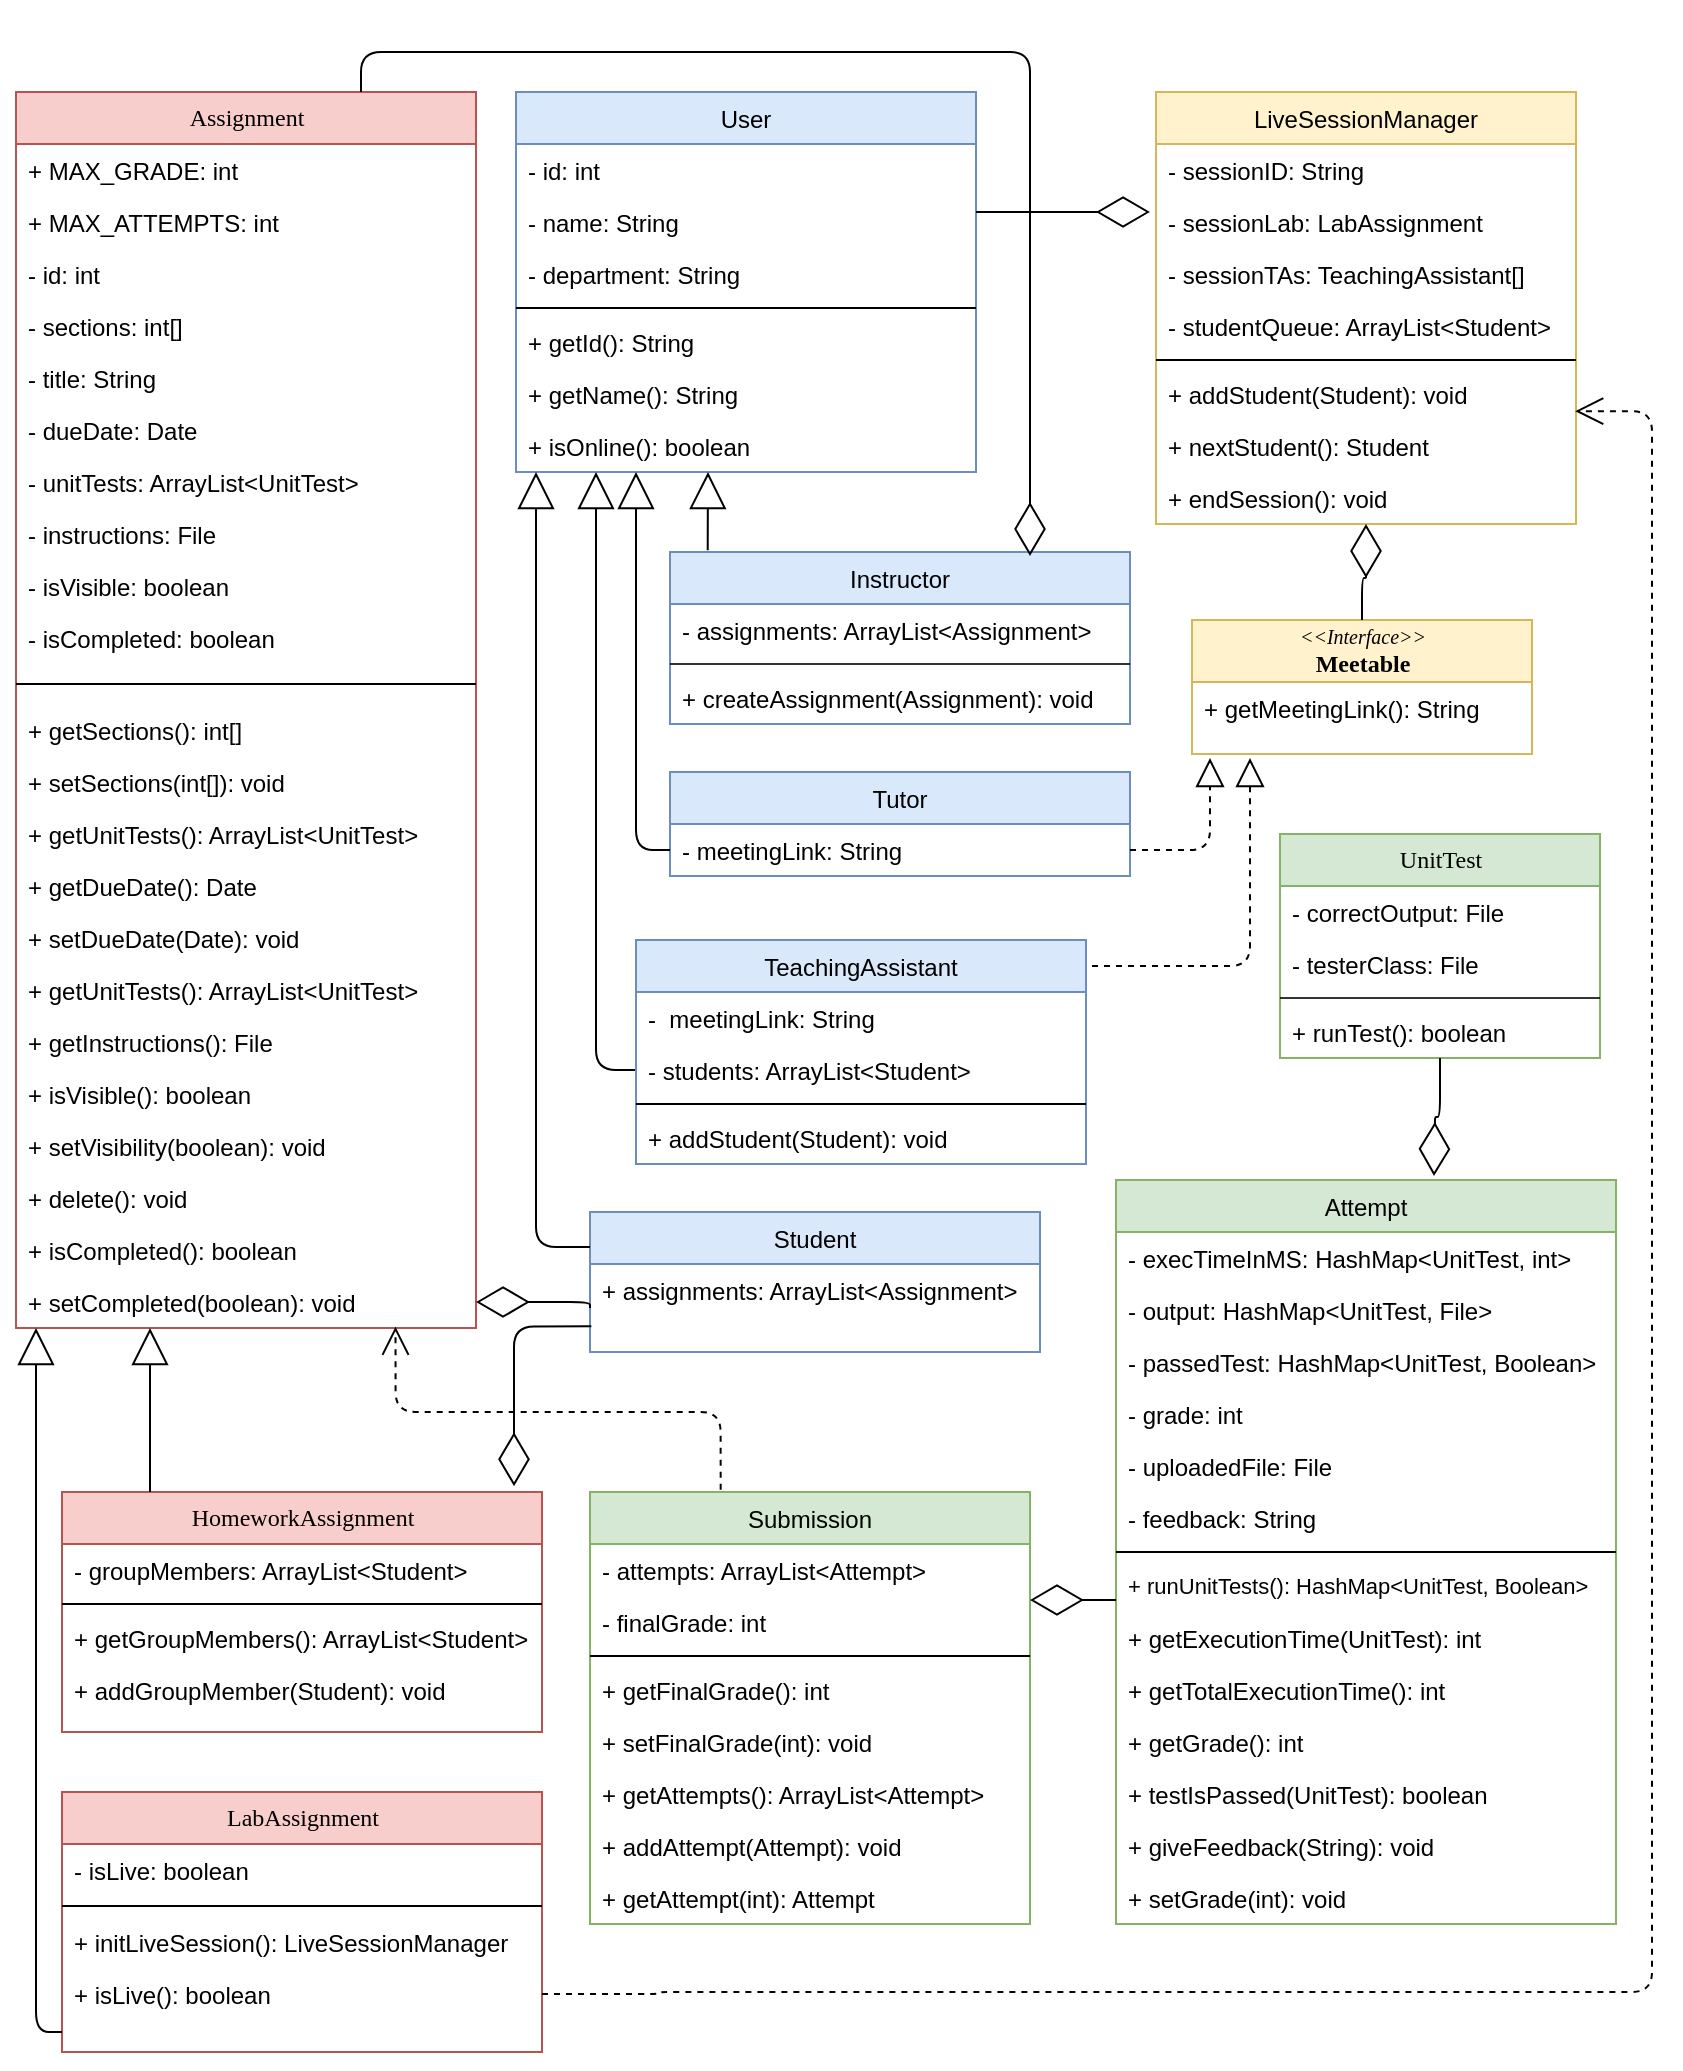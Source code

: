 <mxfile version="14.5.8" type="device" pages="2"><diagram name="Page-1" id="c4acf3e9-155e-7222-9cf6-157b1a14988f"><mxGraphModel dx="2912" dy="3243" grid="1" gridSize="10" guides="1" tooltips="1" connect="1" arrows="1" fold="1" page="1" pageScale="1" pageWidth="850" pageHeight="1060" background="#ffffff" math="0" shadow="0"><root><mxCell id="0"/><mxCell id="1" parent="0"/><mxCell id="17acba5748e5396b-20" value="&lt;font style=&quot;font-size: 12px&quot;&gt;Assignment&lt;/font&gt;" style="swimlane;html=1;fontStyle=0;childLayout=stackLayout;horizontal=1;startSize=26;horizontalStack=0;resizeParent=1;resizeLast=0;collapsible=0;marginBottom=0;swimlaneFillColor=#ffffff;rounded=0;shadow=0;comic=0;labelBackgroundColor=none;strokeWidth=1;fontFamily=Verdana;fontSize=10;align=center;fillColor=#f8cecc;strokeColor=#b85450;" parent="1" vertex="1"><mxGeometry x="-833" y="-2073" width="230" height="618" as="geometry"><mxRectangle x="260" y="20" width="120" height="26" as="alternateBounds"/></mxGeometry></mxCell><mxCell id="17acba5748e5396b-26" value="&lt;div&gt;+ MAX_GRADE: int&lt;/div&gt;" style="text;html=1;strokeColor=none;fillColor=none;align=left;verticalAlign=top;spacingLeft=4;spacingRight=4;whiteSpace=wrap;overflow=hidden;rotatable=0;points=[[0,0.5],[1,0.5]];portConstraint=eastwest;" parent="17acba5748e5396b-20" vertex="1"><mxGeometry y="26" width="230" height="26" as="geometry"/></mxCell><mxCell id="u6ZlK0TpwDlJzsc37eHo-43" value="+ MAX_ATTEMPTS: int" style="text;strokeColor=none;fillColor=none;align=left;verticalAlign=top;spacingLeft=4;spacingRight=4;overflow=hidden;rotatable=0;points=[[0,0.5],[1,0.5]];portConstraint=eastwest;" parent="17acba5748e5396b-20" vertex="1"><mxGeometry y="52" width="230" height="26" as="geometry"/></mxCell><mxCell id="Pp4zFnZbCaaNQrs0DXpG-2" value="- id: int" style="text;strokeColor=none;fillColor=none;align=left;verticalAlign=top;spacingLeft=4;spacingRight=4;overflow=hidden;rotatable=0;points=[[0,0.5],[1,0.5]];portConstraint=eastwest;fontSize=12;opacity=80;" parent="17acba5748e5396b-20" vertex="1"><mxGeometry y="78" width="230" height="26" as="geometry"/></mxCell><mxCell id="u6ZlK0TpwDlJzsc37eHo-65" value="- sections: int[]" style="text;strokeColor=none;fillColor=none;align=left;verticalAlign=top;spacingLeft=4;spacingRight=4;overflow=hidden;rotatable=0;points=[[0,0.5],[1,0.5]];portConstraint=eastwest;" parent="17acba5748e5396b-20" vertex="1"><mxGeometry y="104" width="230" height="26" as="geometry"/></mxCell><mxCell id="u6ZlK0TpwDlJzsc37eHo-42" value="- title: String" style="text;strokeColor=none;fillColor=none;align=left;verticalAlign=top;spacingLeft=4;spacingRight=4;overflow=hidden;rotatable=0;points=[[0,0.5],[1,0.5]];portConstraint=eastwest;" parent="17acba5748e5396b-20" vertex="1"><mxGeometry y="130" width="230" height="26" as="geometry"/></mxCell><mxCell id="17acba5748e5396b-21" value="- dueDate: Date" style="text;html=1;strokeColor=none;fillColor=none;align=left;verticalAlign=top;spacingLeft=4;spacingRight=4;whiteSpace=wrap;overflow=hidden;rotatable=0;points=[[0,0.5],[1,0.5]];portConstraint=eastwest;" parent="17acba5748e5396b-20" vertex="1"><mxGeometry y="156" width="230" height="26" as="geometry"/></mxCell><mxCell id="Vkab22jiltbAdKhwwtoA-3" value="- unitTests: ArrayList&lt;UnitTest&gt;" style="text;strokeColor=none;fillColor=none;align=left;verticalAlign=top;spacingLeft=4;spacingRight=4;overflow=hidden;rotatable=0;points=[[0,0.5],[1,0.5]];portConstraint=eastwest;" parent="17acba5748e5396b-20" vertex="1"><mxGeometry y="182" width="230" height="26" as="geometry"/></mxCell><mxCell id="u6ZlK0TpwDlJzsc37eHo-34" value="- instructions: File" style="text;strokeColor=none;fillColor=none;align=left;verticalAlign=top;spacingLeft=4;spacingRight=4;overflow=hidden;rotatable=0;points=[[0,0.5],[1,0.5]];portConstraint=eastwest;" parent="17acba5748e5396b-20" vertex="1"><mxGeometry y="208" width="230" height="26" as="geometry"/></mxCell><mxCell id="Vkab22jiltbAdKhwwtoA-38" value="- isVisible: boolean" style="text;strokeColor=none;fillColor=none;align=left;verticalAlign=top;spacingLeft=4;spacingRight=4;overflow=hidden;rotatable=0;points=[[0,0.5],[1,0.5]];portConstraint=eastwest;" parent="17acba5748e5396b-20" vertex="1"><mxGeometry y="234" width="230" height="26" as="geometry"/></mxCell><mxCell id="URSvxzVumPhaQvuhYRET-5" value="- isCompleted: boolean" style="text;strokeColor=none;fillColor=none;align=left;verticalAlign=top;spacingLeft=4;spacingRight=4;overflow=hidden;rotatable=0;points=[[0,0.5],[1,0.5]];portConstraint=eastwest;" parent="17acba5748e5396b-20" vertex="1"><mxGeometry y="260" width="230" height="26" as="geometry"/></mxCell><mxCell id="Vkab22jiltbAdKhwwtoA-9" value="" style="line;strokeWidth=1;fillColor=none;align=left;verticalAlign=middle;spacingTop=-1;spacingLeft=3;spacingRight=3;rotatable=0;labelPosition=right;points=[];portConstraint=eastwest;" parent="17acba5748e5396b-20" vertex="1"><mxGeometry y="286" width="230" height="20" as="geometry"/></mxCell><mxCell id="u6ZlK0TpwDlJzsc37eHo-69" value="+ getSections(): int[]" style="text;strokeColor=none;fillColor=none;align=left;verticalAlign=top;spacingLeft=4;spacingRight=4;overflow=hidden;rotatable=0;points=[[0,0.5],[1,0.5]];portConstraint=eastwest;" parent="17acba5748e5396b-20" vertex="1"><mxGeometry y="306" width="230" height="26" as="geometry"/></mxCell><mxCell id="u6ZlK0TpwDlJzsc37eHo-68" value="+ setSections(int[]): void" style="text;strokeColor=none;fillColor=none;align=left;verticalAlign=top;spacingLeft=4;spacingRight=4;overflow=hidden;rotatable=0;points=[[0,0.5],[1,0.5]];portConstraint=eastwest;" parent="17acba5748e5396b-20" vertex="1"><mxGeometry y="332" width="230" height="26" as="geometry"/></mxCell><mxCell id="u6ZlK0TpwDlJzsc37eHo-66" value="+ getUnitTests(): ArrayList&lt;UnitTest&gt;" style="text;strokeColor=none;fillColor=none;align=left;verticalAlign=top;spacingLeft=4;spacingRight=4;overflow=hidden;rotatable=0;points=[[0,0.5],[1,0.5]];portConstraint=eastwest;" parent="17acba5748e5396b-20" vertex="1"><mxGeometry y="358" width="230" height="26" as="geometry"/></mxCell><mxCell id="u6ZlK0TpwDlJzsc37eHo-36" value="+ getDueDate(): Date" style="text;strokeColor=none;fillColor=none;align=left;verticalAlign=top;spacingLeft=4;spacingRight=4;overflow=hidden;rotatable=0;points=[[0,0.5],[1,0.5]];portConstraint=eastwest;" parent="17acba5748e5396b-20" vertex="1"><mxGeometry y="384" width="230" height="26" as="geometry"/></mxCell><mxCell id="u6ZlK0TpwDlJzsc37eHo-37" value="+ setDueDate(Date): void" style="text;strokeColor=none;fillColor=none;align=left;verticalAlign=top;spacingLeft=4;spacingRight=4;overflow=hidden;rotatable=0;points=[[0,0.5],[1,0.5]];portConstraint=eastwest;" parent="17acba5748e5396b-20" vertex="1"><mxGeometry y="410" width="230" height="26" as="geometry"/></mxCell><mxCell id="u6ZlK0TpwDlJzsc37eHo-35" value="+ getUnitTests(): ArrayList&lt;UnitTest&gt;" style="text;strokeColor=none;fillColor=none;align=left;verticalAlign=top;spacingLeft=4;spacingRight=4;overflow=hidden;rotatable=0;points=[[0,0.5],[1,0.5]];portConstraint=eastwest;" parent="17acba5748e5396b-20" vertex="1"><mxGeometry y="436" width="230" height="26" as="geometry"/></mxCell><mxCell id="i_PfmevBuMerQ55NJy9S-6" value="+ getInstructions(): File" style="text;strokeColor=none;fillColor=none;align=left;verticalAlign=top;spacingLeft=4;spacingRight=4;overflow=hidden;rotatable=0;points=[[0,0.5],[1,0.5]];portConstraint=eastwest;" parent="17acba5748e5396b-20" vertex="1"><mxGeometry y="462" width="230" height="26" as="geometry"/></mxCell><mxCell id="u6ZlK0TpwDlJzsc37eHo-41" value="+ isVisible(): boolean" style="text;strokeColor=none;fillColor=none;align=left;verticalAlign=top;spacingLeft=4;spacingRight=4;overflow=hidden;rotatable=0;points=[[0,0.5],[1,0.5]];portConstraint=eastwest;" parent="17acba5748e5396b-20" vertex="1"><mxGeometry y="488" width="230" height="26" as="geometry"/></mxCell><mxCell id="i_PfmevBuMerQ55NJy9S-8" value="+ setVisibility(boolean): void" style="text;strokeColor=none;fillColor=none;align=left;verticalAlign=top;spacingLeft=4;spacingRight=4;overflow=hidden;rotatable=0;points=[[0,0.5],[1,0.5]];portConstraint=eastwest;" parent="17acba5748e5396b-20" vertex="1"><mxGeometry y="514" width="230" height="26" as="geometry"/></mxCell><mxCell id="i_PfmevBuMerQ55NJy9S-10" value="+ delete(): void" style="text;strokeColor=none;fillColor=none;align=left;verticalAlign=top;spacingLeft=4;spacingRight=4;overflow=hidden;rotatable=0;points=[[0,0.5],[1,0.5]];portConstraint=eastwest;" parent="17acba5748e5396b-20" vertex="1"><mxGeometry y="540" width="230" height="26" as="geometry"/></mxCell><mxCell id="i_PfmevBuMerQ55NJy9S-13" value="+ isCompleted(): boolean" style="text;strokeColor=none;fillColor=none;align=left;verticalAlign=top;spacingLeft=4;spacingRight=4;overflow=hidden;rotatable=0;points=[[0,0.5],[1,0.5]];portConstraint=eastwest;" parent="17acba5748e5396b-20" vertex="1"><mxGeometry y="566" width="230" height="26" as="geometry"/></mxCell><mxCell id="Pp4zFnZbCaaNQrs0DXpG-1" value="+ setCompleted(boolean): void" style="text;strokeColor=none;fillColor=none;align=left;verticalAlign=top;spacingLeft=4;spacingRight=4;overflow=hidden;rotatable=0;points=[[0,0.5],[1,0.5]];portConstraint=eastwest;fontSize=12;opacity=80;" parent="17acba5748e5396b-20" vertex="1"><mxGeometry y="592" width="230" height="26" as="geometry"/></mxCell><mxCell id="17acba5748e5396b-44" value="&lt;font style=&quot;font-size: 12px&quot;&gt;UnitTest&lt;/font&gt;" style="swimlane;html=1;fontStyle=0;childLayout=stackLayout;horizontal=1;startSize=26;fillColor=#d5e8d4;horizontalStack=0;resizeParent=1;resizeLast=0;collapsible=0;marginBottom=0;swimlaneFillColor=#ffffff;rounded=0;shadow=0;comic=0;labelBackgroundColor=none;strokeWidth=1;fontFamily=Verdana;fontSize=10;align=center;strokeColor=#82b366;" parent="1" vertex="1"><mxGeometry x="-201" y="-1702" width="160" height="112" as="geometry"/></mxCell><mxCell id="17acba5748e5396b-45" value="- correctOutput: File" style="text;html=1;strokeColor=none;fillColor=none;align=left;verticalAlign=top;spacingLeft=4;spacingRight=4;whiteSpace=wrap;overflow=hidden;rotatable=0;points=[[0,0.5],[1,0.5]];portConstraint=eastwest;" parent="17acba5748e5396b-44" vertex="1"><mxGeometry y="26" width="160" height="26" as="geometry"/></mxCell><mxCell id="i_PfmevBuMerQ55NJy9S-1" value="- testerClass: File" style="text;html=1;strokeColor=none;fillColor=none;align=left;verticalAlign=top;spacingLeft=4;spacingRight=4;whiteSpace=wrap;overflow=hidden;rotatable=0;points=[[0,0.5],[1,0.5]];portConstraint=eastwest;" parent="17acba5748e5396b-44" vertex="1"><mxGeometry y="52" width="160" height="26" as="geometry"/></mxCell><mxCell id="Pp4zFnZbCaaNQrs0DXpG-10" value="" style="line;strokeWidth=1;fillColor=none;align=left;verticalAlign=middle;spacingTop=-1;spacingLeft=3;spacingRight=3;rotatable=0;labelPosition=right;points=[];portConstraint=eastwest;fontSize=12;opacity=80;" parent="17acba5748e5396b-44" vertex="1"><mxGeometry y="78" width="160" height="8" as="geometry"/></mxCell><mxCell id="Pp4zFnZbCaaNQrs0DXpG-11" value="+ runTest(): boolean" style="text;strokeColor=none;fillColor=none;align=left;verticalAlign=top;spacingLeft=4;spacingRight=4;overflow=hidden;rotatable=0;points=[[0,0.5],[1,0.5]];portConstraint=eastwest;fontSize=12;opacity=80;" parent="17acba5748e5396b-44" vertex="1"><mxGeometry y="86" width="160" height="26" as="geometry"/></mxCell><mxCell id="5dKKfzundcH5sFMiQAA8-29" value="&lt;font style=&quot;font-size: 12px&quot;&gt;LabAssignment&lt;/font&gt;" style="swimlane;html=1;fontStyle=0;childLayout=stackLayout;horizontal=1;startSize=26;fillColor=#f8cecc;horizontalStack=0;resizeParent=1;resizeLast=0;collapsible=0;marginBottom=0;swimlaneFillColor=#ffffff;rounded=0;shadow=0;comic=0;labelBackgroundColor=none;strokeWidth=1;fontFamily=Verdana;fontSize=10;align=center;strokeColor=#b85450;" parent="1" vertex="1"><mxGeometry x="-810" y="-1223" width="240" height="130" as="geometry"><mxRectangle x="220" y="270" width="50" height="26" as="alternateBounds"/></mxGeometry></mxCell><mxCell id="u6ZlK0TpwDlJzsc37eHo-39" value="- isLive: boolean" style="text;html=1;strokeColor=none;fillColor=none;align=left;verticalAlign=top;spacingLeft=4;spacingRight=4;whiteSpace=wrap;overflow=hidden;rotatable=0;points=[[0,0.5],[1,0.5]];portConstraint=eastwest;" parent="5dKKfzundcH5sFMiQAA8-29" vertex="1"><mxGeometry y="26" width="240" height="26" as="geometry"/></mxCell><mxCell id="Vkab22jiltbAdKhwwtoA-10" value="" style="line;strokeWidth=1;fillColor=none;align=left;verticalAlign=middle;spacingTop=-1;spacingLeft=3;spacingRight=3;rotatable=0;labelPosition=right;points=[];portConstraint=eastwest;" parent="5dKKfzundcH5sFMiQAA8-29" vertex="1"><mxGeometry y="52" width="240" height="10" as="geometry"/></mxCell><mxCell id="u6ZlK0TpwDlJzsc37eHo-87" value="&lt;div&gt;+ initLiveSession(): LiveSessionManager&lt;br&gt;&lt;/div&gt;" style="text;html=1;strokeColor=none;fillColor=none;align=left;verticalAlign=top;spacingLeft=4;spacingRight=4;whiteSpace=wrap;overflow=hidden;rotatable=0;points=[[0,0.5],[1,0.5]];portConstraint=eastwest;" parent="5dKKfzundcH5sFMiQAA8-29" vertex="1"><mxGeometry y="62" width="240" height="26" as="geometry"/></mxCell><mxCell id="Pp4zFnZbCaaNQrs0DXpG-3" value="+ isLive(): boolean" style="text;strokeColor=none;fillColor=none;align=left;verticalAlign=top;spacingLeft=4;spacingRight=4;overflow=hidden;rotatable=0;points=[[0,0.5],[1,0.5]];portConstraint=eastwest;fontSize=12;opacity=80;" parent="5dKKfzundcH5sFMiQAA8-29" vertex="1"><mxGeometry y="88" width="240" height="26" as="geometry"/></mxCell><mxCell id="u6ZlK0TpwDlJzsc37eHo-7" value="User" style="swimlane;fontStyle=0;align=center;verticalAlign=top;childLayout=stackLayout;horizontal=1;startSize=26;horizontalStack=0;resizeParent=1;resizeParentMax=0;resizeLast=0;collapsible=0;marginBottom=0;fillColor=#dae8fc;strokeColor=#6c8ebf;" parent="1" vertex="1"><mxGeometry x="-583" y="-2073" width="230" height="190" as="geometry"/></mxCell><mxCell id="u6ZlK0TpwDlJzsc37eHo-8" value="- id: int" style="text;strokeColor=none;fillColor=none;align=left;verticalAlign=top;spacingLeft=4;spacingRight=4;overflow=hidden;rotatable=0;points=[[0,0.5],[1,0.5]];portConstraint=eastwest;" parent="u6ZlK0TpwDlJzsc37eHo-7" vertex="1"><mxGeometry y="26" width="230" height="26" as="geometry"/></mxCell><mxCell id="i_PfmevBuMerQ55NJy9S-11" value="- name: String" style="text;strokeColor=none;fillColor=none;align=left;verticalAlign=top;spacingLeft=4;spacingRight=4;overflow=hidden;rotatable=0;points=[[0,0.5],[1,0.5]];portConstraint=eastwest;" parent="u6ZlK0TpwDlJzsc37eHo-7" vertex="1"><mxGeometry y="52" width="230" height="26" as="geometry"/></mxCell><mxCell id="i_PfmevBuMerQ55NJy9S-14" value="- department: String" style="text;strokeColor=none;fillColor=none;align=left;verticalAlign=top;spacingLeft=4;spacingRight=4;overflow=hidden;rotatable=0;points=[[0,0.5],[1,0.5]];portConstraint=eastwest;" parent="u6ZlK0TpwDlJzsc37eHo-7" vertex="1"><mxGeometry y="78" width="230" height="26" as="geometry"/></mxCell><mxCell id="u6ZlK0TpwDlJzsc37eHo-9" value="" style="line;strokeWidth=1;fillColor=none;align=left;verticalAlign=middle;spacingTop=-1;spacingLeft=3;spacingRight=3;rotatable=0;labelPosition=right;points=[];portConstraint=eastwest;" parent="u6ZlK0TpwDlJzsc37eHo-7" vertex="1"><mxGeometry y="104" width="230" height="8" as="geometry"/></mxCell><mxCell id="u6ZlK0TpwDlJzsc37eHo-53" value="+ getId(): String" style="text;strokeColor=none;fillColor=none;align=left;verticalAlign=top;spacingLeft=4;spacingRight=4;overflow=hidden;rotatable=0;points=[[0,0.5],[1,0.5]];portConstraint=eastwest;" parent="u6ZlK0TpwDlJzsc37eHo-7" vertex="1"><mxGeometry y="112" width="230" height="26" as="geometry"/></mxCell><mxCell id="u6ZlK0TpwDlJzsc37eHo-49" value="+ getName(): String" style="text;strokeColor=none;fillColor=none;align=left;verticalAlign=top;spacingLeft=4;spacingRight=4;overflow=hidden;rotatable=0;points=[[0,0.5],[1,0.5]];portConstraint=eastwest;" parent="u6ZlK0TpwDlJzsc37eHo-7" vertex="1"><mxGeometry y="138" width="230" height="26" as="geometry"/></mxCell><mxCell id="Pp4zFnZbCaaNQrs0DXpG-5" value="+ isOnline(): boolean" style="text;strokeColor=none;fillColor=none;align=left;verticalAlign=top;spacingLeft=4;spacingRight=4;overflow=hidden;rotatable=0;points=[[0,0.5],[1,0.5]];portConstraint=eastwest;fontSize=12;opacity=80;" parent="u6ZlK0TpwDlJzsc37eHo-7" vertex="1"><mxGeometry y="164" width="230" height="26" as="geometry"/></mxCell><mxCell id="u6ZlK0TpwDlJzsc37eHo-11" value="Student" style="swimlane;fontStyle=0;align=center;verticalAlign=top;childLayout=stackLayout;horizontal=1;startSize=26;horizontalStack=0;resizeParent=1;resizeParentMax=0;resizeLast=0;collapsible=0;marginBottom=0;fillColor=#dae8fc;strokeColor=#6c8ebf;" parent="1" vertex="1"><mxGeometry x="-546" y="-1513" width="225" height="70" as="geometry"/></mxCell><mxCell id="u6ZlK0TpwDlJzsc37eHo-14" value="+ assignments: ArrayList&lt;Assignment&gt;" style="text;strokeColor=none;fillColor=none;align=left;verticalAlign=top;spacingLeft=4;spacingRight=4;overflow=hidden;rotatable=0;points=[[0,0.5],[1,0.5]];portConstraint=eastwest;" parent="u6ZlK0TpwDlJzsc37eHo-11" vertex="1"><mxGeometry y="26" width="225" height="44" as="geometry"/></mxCell><mxCell id="u6ZlK0TpwDlJzsc37eHo-13" value="" style="line;strokeWidth=1;fillColor=none;align=left;verticalAlign=middle;spacingTop=-1;spacingLeft=3;spacingRight=3;rotatable=0;labelPosition=right;points=[];portConstraint=eastwest;" parent="u6ZlK0TpwDlJzsc37eHo-11" vertex="1"><mxGeometry y="70" width="225" as="geometry"/></mxCell><mxCell id="u6ZlK0TpwDlJzsc37eHo-19" value="Instructor" style="swimlane;fontStyle=0;align=center;verticalAlign=top;childLayout=stackLayout;horizontal=1;startSize=26;horizontalStack=0;resizeParent=1;resizeParentMax=0;resizeLast=0;collapsible=0;marginBottom=0;rotation=0;fillColor=#dae8fc;strokeColor=#6c8ebf;" parent="1" vertex="1"><mxGeometry x="-506" y="-1843" width="230" height="86" as="geometry"><mxRectangle x="-360" y="350" width="80" height="26" as="alternateBounds"/></mxGeometry></mxCell><mxCell id="u6ZlK0TpwDlJzsc37eHo-76" value="" style="endArrow=block;endSize=16;endFill=0;html=1;exitX=0.082;exitY=-0.01;exitDx=0;exitDy=0;exitPerimeter=0;edgeStyle=orthogonalEdgeStyle;" parent="u6ZlK0TpwDlJzsc37eHo-19" source="u6ZlK0TpwDlJzsc37eHo-19" edge="1"><mxGeometry x="-1" y="-465" width="160" relative="1" as="geometry"><mxPoint y="68" as="sourcePoint"/><mxPoint x="19" y="-40" as="targetPoint"/><mxPoint x="14" y="200" as="offset"/></mxGeometry></mxCell><mxCell id="Pp4zFnZbCaaNQrs0DXpG-8" value="- assignments: ArrayList&lt;Assignment&gt;" style="text;strokeColor=none;fillColor=none;align=left;verticalAlign=top;spacingLeft=4;spacingRight=4;overflow=hidden;rotatable=0;points=[[0,0.5],[1,0.5]];portConstraint=eastwest;fontSize=12;opacity=80;" parent="u6ZlK0TpwDlJzsc37eHo-19" vertex="1"><mxGeometry y="26" width="230" height="26" as="geometry"/></mxCell><mxCell id="Pp4zFnZbCaaNQrs0DXpG-9" value="" style="line;strokeWidth=1;fillColor=none;align=left;verticalAlign=middle;spacingTop=-1;spacingLeft=3;spacingRight=3;rotatable=0;labelPosition=right;points=[];portConstraint=eastwest;fontSize=12;opacity=80;" parent="u6ZlK0TpwDlJzsc37eHo-19" vertex="1"><mxGeometry y="52" width="230" height="8" as="geometry"/></mxCell><mxCell id="u6ZlK0TpwDlJzsc37eHo-22" value="+ createAssignment(Assignment): void" style="text;strokeColor=none;fillColor=none;align=left;verticalAlign=top;spacingLeft=4;spacingRight=4;overflow=hidden;rotatable=0;points=[[0,0.5],[1,0.5]];portConstraint=eastwest;rotation=0;" parent="u6ZlK0TpwDlJzsc37eHo-19" vertex="1"><mxGeometry y="60" width="230" height="26" as="geometry"/></mxCell><mxCell id="5dKKfzundcH5sFMiQAA8-39" value="&lt;font style=&quot;font-size: 12px&quot;&gt;HomeworkAssignment&lt;/font&gt;" style="swimlane;html=1;fontStyle=0;childLayout=stackLayout;horizontal=1;startSize=26;horizontalStack=0;resizeParent=1;resizeLast=0;collapsible=0;marginBottom=0;swimlaneFillColor=#ffffff;rounded=0;shadow=0;comic=0;labelBackgroundColor=none;strokeWidth=1;fontFamily=Verdana;fontSize=10;align=center;fillColor=#f8cecc;strokeColor=#b85450;" parent="1" vertex="1"><mxGeometry x="-810" y="-1373" width="240" height="120" as="geometry"><mxRectangle x="460" y="270" width="90" height="26" as="alternateBounds"/></mxGeometry></mxCell><mxCell id="5dKKfzundcH5sFMiQAA8-41" value="- groupMembers: ArrayList&amp;lt;Student&amp;gt;" style="text;html=1;strokeColor=none;fillColor=none;align=left;verticalAlign=top;spacingLeft=4;spacingRight=4;whiteSpace=wrap;overflow=hidden;rotatable=0;points=[[0,0.5],[1,0.5]];portConstraint=eastwest;" parent="5dKKfzundcH5sFMiQAA8-39" vertex="1"><mxGeometry y="26" width="240" height="26" as="geometry"/></mxCell><mxCell id="5dKKfzundcH5sFMiQAA8-42" value="" style="line;strokeWidth=1;fillColor=none;align=left;verticalAlign=middle;spacingTop=-1;spacingLeft=3;spacingRight=3;rotatable=0;labelPosition=right;points=[];portConstraint=eastwest;" parent="5dKKfzundcH5sFMiQAA8-39" vertex="1"><mxGeometry y="52" width="240" height="8" as="geometry"/></mxCell><mxCell id="URSvxzVumPhaQvuhYRET-3" value="+ getGroupMembers(): ArrayList&amp;lt;Student&amp;gt; " style="text;html=1;strokeColor=none;fillColor=none;align=left;verticalAlign=top;spacingLeft=4;spacingRight=4;whiteSpace=wrap;overflow=hidden;rotatable=0;points=[[0,0.5],[1,0.5]];portConstraint=eastwest;" parent="5dKKfzundcH5sFMiQAA8-39" vertex="1"><mxGeometry y="60" width="240" height="26" as="geometry"/></mxCell><mxCell id="URSvxzVumPhaQvuhYRET-4" value="+ addGroupMember(Student): void " style="text;html=1;strokeColor=none;fillColor=none;align=left;verticalAlign=top;spacingLeft=4;spacingRight=4;whiteSpace=wrap;overflow=hidden;rotatable=0;points=[[0,0.5],[1,0.5]];portConstraint=eastwest;" parent="5dKKfzundcH5sFMiQAA8-39" vertex="1"><mxGeometry y="86" width="240" height="26" as="geometry"/></mxCell><mxCell id="u6ZlK0TpwDlJzsc37eHo-23" value="Tutor" style="swimlane;fontStyle=0;align=center;verticalAlign=top;childLayout=stackLayout;horizontal=1;startSize=26;horizontalStack=0;resizeParent=1;resizeParentMax=0;resizeLast=0;collapsible=0;marginBottom=0;fillColor=#dae8fc;strokeColor=#6c8ebf;" parent="1" vertex="1"><mxGeometry x="-506" y="-1733" width="230" height="52" as="geometry"/></mxCell><mxCell id="u6ZlK0TpwDlJzsc37eHo-101" value="- meetingLink: String" style="text;strokeColor=none;fillColor=none;align=left;verticalAlign=top;spacingLeft=4;spacingRight=4;overflow=hidden;rotatable=0;points=[[0,0.5],[1,0.5]];portConstraint=eastwest;" parent="u6ZlK0TpwDlJzsc37eHo-23" vertex="1"><mxGeometry y="26" width="230" height="26" as="geometry"/></mxCell><mxCell id="Vkab22jiltbAdKhwwtoA-25" value="Submission" style="swimlane;fontStyle=0;align=center;verticalAlign=top;childLayout=stackLayout;horizontal=1;startSize=26;horizontalStack=0;resizeParent=1;resizeParentMax=0;resizeLast=0;collapsible=0;marginBottom=0;fillColor=#d5e8d4;strokeColor=#82b366;" parent="1" vertex="1"><mxGeometry x="-546" y="-1373" width="220" height="216" as="geometry"/></mxCell><mxCell id="Vkab22jiltbAdKhwwtoA-26" value="- attempts: ArrayList&lt;Attempt&gt;" style="text;strokeColor=none;fillColor=none;align=left;verticalAlign=top;spacingLeft=4;spacingRight=4;overflow=hidden;rotatable=0;points=[[0,0.5],[1,0.5]];portConstraint=eastwest;" parent="Vkab22jiltbAdKhwwtoA-25" vertex="1"><mxGeometry y="26" width="220" height="26" as="geometry"/></mxCell><mxCell id="u6ZlK0TpwDlJzsc37eHo-82" value="- finalGrade: int" style="text;strokeColor=none;fillColor=none;align=left;verticalAlign=top;spacingLeft=4;spacingRight=4;overflow=hidden;rotatable=0;points=[[0,0.5],[1,0.5]];portConstraint=eastwest;" parent="Vkab22jiltbAdKhwwtoA-25" vertex="1"><mxGeometry y="52" width="220" height="26" as="geometry"/></mxCell><mxCell id="Vkab22jiltbAdKhwwtoA-27" value="" style="line;strokeWidth=1;fillColor=none;align=left;verticalAlign=middle;spacingTop=-1;spacingLeft=3;spacingRight=3;rotatable=0;labelPosition=right;points=[];portConstraint=eastwest;" parent="Vkab22jiltbAdKhwwtoA-25" vertex="1"><mxGeometry y="78" width="220" height="8" as="geometry"/></mxCell><mxCell id="u6ZlK0TpwDlJzsc37eHo-83" value="+ getFinalGrade(): int&#xA;" style="text;strokeColor=none;fillColor=none;align=left;verticalAlign=top;spacingLeft=4;spacingRight=4;overflow=hidden;rotatable=0;points=[[0,0.5],[1,0.5]];portConstraint=eastwest;" parent="Vkab22jiltbAdKhwwtoA-25" vertex="1"><mxGeometry y="86" width="220" height="26" as="geometry"/></mxCell><mxCell id="u6ZlK0TpwDlJzsc37eHo-84" value="+ setFinalGrade(int): void&#xA;" style="text;strokeColor=none;fillColor=none;align=left;verticalAlign=top;spacingLeft=4;spacingRight=4;overflow=hidden;rotatable=0;points=[[0,0.5],[1,0.5]];portConstraint=eastwest;" parent="Vkab22jiltbAdKhwwtoA-25" vertex="1"><mxGeometry y="112" width="220" height="26" as="geometry"/></mxCell><mxCell id="Vkab22jiltbAdKhwwtoA-28" value="+ getAttempts(): ArrayList&lt;Attempt&gt;&#xA;" style="text;strokeColor=none;fillColor=none;align=left;verticalAlign=top;spacingLeft=4;spacingRight=4;overflow=hidden;rotatable=0;points=[[0,0.5],[1,0.5]];portConstraint=eastwest;" parent="Vkab22jiltbAdKhwwtoA-25" vertex="1"><mxGeometry y="138" width="220" height="26" as="geometry"/></mxCell><mxCell id="u6ZlK0TpwDlJzsc37eHo-80" value="+ addAttempt(Attempt): void" style="text;strokeColor=none;fillColor=none;align=left;verticalAlign=top;spacingLeft=4;spacingRight=4;overflow=hidden;rotatable=0;points=[[0,0.5],[1,0.5]];portConstraint=eastwest;" parent="Vkab22jiltbAdKhwwtoA-25" vertex="1"><mxGeometry y="164" width="220" height="26" as="geometry"/></mxCell><mxCell id="3Ar0pqYG9fwTZsJF6Wmy-26" value="+ getAttempt(int): Attempt" style="text;strokeColor=none;fillColor=none;align=left;verticalAlign=top;spacingLeft=4;spacingRight=4;overflow=hidden;rotatable=0;points=[[0,0.5],[1,0.5]];portConstraint=eastwest;" parent="Vkab22jiltbAdKhwwtoA-25" vertex="1"><mxGeometry y="190" width="220" height="26" as="geometry"/></mxCell><mxCell id="Vkab22jiltbAdKhwwtoA-29" value="Attempt" style="swimlane;fontStyle=0;align=center;verticalAlign=top;childLayout=stackLayout;horizontal=1;startSize=26;horizontalStack=0;resizeParent=1;resizeParentMax=0;resizeLast=0;collapsible=0;marginBottom=0;fillColor=#d5e8d4;strokeColor=#82b366;" parent="1" vertex="1"><mxGeometry x="-283" y="-1529" width="250" height="372" as="geometry"/></mxCell><mxCell id="Vkab22jiltbAdKhwwtoA-30" value="- execTimeInMS: HashMap&lt;UnitTest, int&gt;" style="text;strokeColor=none;fillColor=none;align=left;verticalAlign=top;spacingLeft=4;spacingRight=4;overflow=hidden;rotatable=0;points=[[0,0.5],[1,0.5]];portConstraint=eastwest;" parent="Vkab22jiltbAdKhwwtoA-29" vertex="1"><mxGeometry y="26" width="250" height="26" as="geometry"/></mxCell><mxCell id="3Ar0pqYG9fwTZsJF6Wmy-13" value="- output: HashMap&lt;UnitTest, File&gt;" style="text;strokeColor=none;fillColor=none;align=left;verticalAlign=top;spacingLeft=4;spacingRight=4;overflow=hidden;rotatable=0;points=[[0,0.5],[1,0.5]];portConstraint=eastwest;" parent="Vkab22jiltbAdKhwwtoA-29" vertex="1"><mxGeometry y="52" width="250" height="26" as="geometry"/></mxCell><mxCell id="3Ar0pqYG9fwTZsJF6Wmy-22" value="- passedTest: HashMap&lt;UnitTest, Boolean&gt;" style="text;strokeColor=none;fillColor=none;align=left;verticalAlign=top;spacingLeft=4;spacingRight=4;overflow=hidden;rotatable=0;points=[[0,0.5],[1,0.5]];portConstraint=eastwest;" parent="Vkab22jiltbAdKhwwtoA-29" vertex="1"><mxGeometry y="78" width="250" height="26" as="geometry"/></mxCell><mxCell id="3Ar0pqYG9fwTZsJF6Wmy-17" value="- grade: int" style="text;strokeColor=none;fillColor=none;align=left;verticalAlign=top;spacingLeft=4;spacingRight=4;overflow=hidden;rotatable=0;points=[[0,0.5],[1,0.5]];portConstraint=eastwest;" parent="Vkab22jiltbAdKhwwtoA-29" vertex="1"><mxGeometry y="104" width="250" height="26" as="geometry"/></mxCell><mxCell id="3Ar0pqYG9fwTZsJF6Wmy-14" value="- uploadedFile: File" style="text;strokeColor=none;fillColor=none;align=left;verticalAlign=top;spacingLeft=4;spacingRight=4;overflow=hidden;rotatable=0;points=[[0,0.5],[1,0.5]];portConstraint=eastwest;" parent="Vkab22jiltbAdKhwwtoA-29" vertex="1"><mxGeometry y="130" width="250" height="26" as="geometry"/></mxCell><mxCell id="3Ar0pqYG9fwTZsJF6Wmy-16" value="- feedback: String" style="text;strokeColor=none;fillColor=none;align=left;verticalAlign=top;spacingLeft=4;spacingRight=4;overflow=hidden;rotatable=0;points=[[0,0.5],[1,0.5]];portConstraint=eastwest;" parent="Vkab22jiltbAdKhwwtoA-29" vertex="1"><mxGeometry y="156" width="250" height="26" as="geometry"/></mxCell><mxCell id="Vkab22jiltbAdKhwwtoA-31" value="" style="line;strokeWidth=1;fillColor=none;align=left;verticalAlign=middle;spacingTop=-1;spacingLeft=3;spacingRight=3;rotatable=0;labelPosition=right;points=[];portConstraint=eastwest;" parent="Vkab22jiltbAdKhwwtoA-29" vertex="1"><mxGeometry y="182" width="250" height="8" as="geometry"/></mxCell><mxCell id="Vkab22jiltbAdKhwwtoA-42" value="+ runUnitTests(): HashMap&lt;UnitTest, Boolean&gt;" style="text;strokeColor=none;fillColor=none;align=left;verticalAlign=top;spacingLeft=4;spacingRight=4;overflow=hidden;rotatable=0;points=[[0,0.5],[1,0.5]];portConstraint=eastwest;fontSize=11;" parent="Vkab22jiltbAdKhwwtoA-29" vertex="1"><mxGeometry y="190" width="250" height="26" as="geometry"/></mxCell><mxCell id="Vkab22jiltbAdKhwwtoA-32" value="+ getExecutionTime(UnitTest): int" style="text;strokeColor=none;fillColor=none;align=left;verticalAlign=top;spacingLeft=4;spacingRight=4;overflow=hidden;rotatable=0;points=[[0,0.5],[1,0.5]];portConstraint=eastwest;" parent="Vkab22jiltbAdKhwwtoA-29" vertex="1"><mxGeometry y="216" width="250" height="26" as="geometry"/></mxCell><mxCell id="3Ar0pqYG9fwTZsJF6Wmy-19" value="+ getTotalExecutionTime(): int" style="text;strokeColor=none;fillColor=none;align=left;verticalAlign=top;spacingLeft=4;spacingRight=4;overflow=hidden;rotatable=0;points=[[0,0.5],[1,0.5]];portConstraint=eastwest;" parent="Vkab22jiltbAdKhwwtoA-29" vertex="1"><mxGeometry y="242" width="250" height="26" as="geometry"/></mxCell><mxCell id="3Ar0pqYG9fwTZsJF6Wmy-18" value="+ getGrade(): int" style="text;strokeColor=none;fillColor=none;align=left;verticalAlign=top;spacingLeft=4;spacingRight=4;overflow=hidden;rotatable=0;points=[[0,0.5],[1,0.5]];portConstraint=eastwest;" parent="Vkab22jiltbAdKhwwtoA-29" vertex="1"><mxGeometry y="268" width="250" height="26" as="geometry"/></mxCell><mxCell id="3Ar0pqYG9fwTZsJF6Wmy-20" value="+ testIsPassed(UnitTest): boolean" style="text;strokeColor=none;fillColor=none;align=left;verticalAlign=top;spacingLeft=4;spacingRight=4;overflow=hidden;rotatable=0;points=[[0,0.5],[1,0.5]];portConstraint=eastwest;" parent="Vkab22jiltbAdKhwwtoA-29" vertex="1"><mxGeometry y="294" width="250" height="26" as="geometry"/></mxCell><mxCell id="3Ar0pqYG9fwTZsJF6Wmy-24" value="+ giveFeedback(String): void" style="text;strokeColor=none;fillColor=none;align=left;verticalAlign=top;spacingLeft=4;spacingRight=4;overflow=hidden;rotatable=0;points=[[0,0.5],[1,0.5]];portConstraint=eastwest;" parent="Vkab22jiltbAdKhwwtoA-29" vertex="1"><mxGeometry y="320" width="250" height="26" as="geometry"/></mxCell><mxCell id="3Ar0pqYG9fwTZsJF6Wmy-25" value="+ setGrade(int): void" style="text;strokeColor=none;fillColor=none;align=left;verticalAlign=top;spacingLeft=4;spacingRight=4;overflow=hidden;rotatable=0;points=[[0,0.5],[1,0.5]];portConstraint=eastwest;" parent="Vkab22jiltbAdKhwwtoA-29" vertex="1"><mxGeometry y="346" width="250" height="26" as="geometry"/></mxCell><mxCell id="3Ar0pqYG9fwTZsJF6Wmy-1" value="LiveSessionManager" style="swimlane;fontStyle=0;align=center;verticalAlign=top;childLayout=stackLayout;horizontal=1;startSize=26;horizontalStack=0;resizeParent=1;resizeParentMax=0;resizeLast=0;collapsible=0;marginBottom=0;fillColor=#fff2cc;strokeColor=#d6b656;" parent="1" vertex="1"><mxGeometry x="-263" y="-2073" width="210" height="216" as="geometry"/></mxCell><mxCell id="3Ar0pqYG9fwTZsJF6Wmy-8" value="- sessionID: String" style="text;strokeColor=none;fillColor=none;align=left;verticalAlign=top;spacingLeft=4;spacingRight=4;overflow=hidden;rotatable=0;points=[[0,0.5],[1,0.5]];portConstraint=eastwest;" parent="3Ar0pqYG9fwTZsJF6Wmy-1" vertex="1"><mxGeometry y="26" width="210" height="26" as="geometry"/></mxCell><mxCell id="u6ZlK0TpwDlJzsc37eHo-90" value="- sessionLab: LabAssignment&#xA;" style="text;strokeColor=none;fillColor=none;align=left;verticalAlign=top;spacingLeft=4;spacingRight=4;overflow=hidden;rotatable=0;points=[[0,0.5],[1,0.5]];portConstraint=eastwest;" parent="3Ar0pqYG9fwTZsJF6Wmy-1" vertex="1"><mxGeometry y="52" width="210" height="26" as="geometry"/></mxCell><mxCell id="3Ar0pqYG9fwTZsJF6Wmy-2" value="- sessionTAs: TeachingAssistant[]&#xA;" style="text;strokeColor=none;fillColor=none;align=left;verticalAlign=top;spacingLeft=4;spacingRight=4;overflow=hidden;rotatable=0;points=[[0,0.5],[1,0.5]];portConstraint=eastwest;" parent="3Ar0pqYG9fwTZsJF6Wmy-1" vertex="1"><mxGeometry y="78" width="210" height="26" as="geometry"/></mxCell><mxCell id="3Ar0pqYG9fwTZsJF6Wmy-9" value="- studentQueue: ArrayList&lt;Student&gt;" style="text;strokeColor=none;fillColor=none;align=left;verticalAlign=top;spacingLeft=4;spacingRight=4;overflow=hidden;rotatable=0;points=[[0,0.5],[1,0.5]];portConstraint=eastwest;" parent="3Ar0pqYG9fwTZsJF6Wmy-1" vertex="1"><mxGeometry y="104" width="210" height="26" as="geometry"/></mxCell><mxCell id="3Ar0pqYG9fwTZsJF6Wmy-3" value="" style="line;strokeWidth=1;fillColor=none;align=left;verticalAlign=middle;spacingTop=-1;spacingLeft=3;spacingRight=3;rotatable=0;labelPosition=right;points=[];portConstraint=eastwest;" parent="3Ar0pqYG9fwTZsJF6Wmy-1" vertex="1"><mxGeometry y="130" width="210" height="8" as="geometry"/></mxCell><mxCell id="3Ar0pqYG9fwTZsJF6Wmy-4" value="+ addStudent(Student): void" style="text;strokeColor=none;fillColor=none;align=left;verticalAlign=top;spacingLeft=4;spacingRight=4;overflow=hidden;rotatable=0;points=[[0,0.5],[1,0.5]];portConstraint=eastwest;" parent="3Ar0pqYG9fwTZsJF6Wmy-1" vertex="1"><mxGeometry y="138" width="210" height="26" as="geometry"/></mxCell><mxCell id="u6ZlK0TpwDlJzsc37eHo-99" value="+ nextStudent(): Student" style="text;strokeColor=none;fillColor=none;align=left;verticalAlign=top;spacingLeft=4;spacingRight=4;overflow=hidden;rotatable=0;points=[[0,0.5],[1,0.5]];portConstraint=eastwest;" parent="3Ar0pqYG9fwTZsJF6Wmy-1" vertex="1"><mxGeometry y="164" width="210" height="26" as="geometry"/></mxCell><mxCell id="3Ar0pqYG9fwTZsJF6Wmy-12" value="+ endSession(): void" style="text;strokeColor=none;fillColor=none;align=left;verticalAlign=top;spacingLeft=4;spacingRight=4;overflow=hidden;rotatable=0;points=[[0,0.5],[1,0.5]];portConstraint=eastwest;" parent="3Ar0pqYG9fwTZsJF6Wmy-1" vertex="1"><mxGeometry y="190" width="210" height="26" as="geometry"/></mxCell><mxCell id="u6ZlK0TpwDlJzsc37eHo-72" value="" style="endArrow=diamondThin;endFill=0;endSize=24;html=1;edgeStyle=orthogonalEdgeStyle;exitX=0;exitY=0.5;exitDx=0;exitDy=0;entryX=1;entryY=0.5;entryDx=0;entryDy=0;" parent="1" source="u6ZlK0TpwDlJzsc37eHo-14" target="Pp4zFnZbCaaNQrs0DXpG-1" edge="1"><mxGeometry width="160" relative="1" as="geometry"><mxPoint x="-392" y="-1428" as="sourcePoint"/><mxPoint x="-596" y="-1465" as="targetPoint"/><Array as="points"><mxPoint x="-546" y="-1468"/></Array></mxGeometry></mxCell><mxCell id="u6ZlK0TpwDlJzsc37eHo-74" value="" style="endArrow=block;endSize=16;endFill=0;html=1;edgeStyle=orthogonalEdgeStyle;exitX=0;exitY=0.5;exitDx=0;exitDy=0;" parent="1" source="3Ar0pqYG9fwTZsJF6Wmy-11" edge="1"><mxGeometry width="160" relative="1" as="geometry"><mxPoint x="-388" y="-1563" as="sourcePoint"/><mxPoint x="-543" y="-1883" as="targetPoint"/><Array as="points"><mxPoint x="-543" y="-1584"/></Array></mxGeometry></mxCell><mxCell id="Vkab22jiltbAdKhwwtoA-134" value="" style="endArrow=block;endSize=16;endFill=0;html=1;strokeWidth=1;fontSize=11;edgeStyle=orthogonalEdgeStyle;" parent="1" edge="1"><mxGeometry width="160" relative="1" as="geometry"><mxPoint x="-766" y="-1373.0" as="sourcePoint"/><mxPoint x="-766" y="-1455" as="targetPoint"/><Array as="points"><mxPoint x="-766" y="-1393"/><mxPoint x="-766" y="-1393"/></Array></mxGeometry></mxCell><mxCell id="Vkab22jiltbAdKhwwtoA-135" value="" style="endArrow=block;endSize=16;endFill=0;html=1;strokeWidth=1;fontSize=11;edgeStyle=orthogonalEdgeStyle;" parent="1" source="5dKKfzundcH5sFMiQAA8-29" target="17acba5748e5396b-20" edge="1"><mxGeometry width="160" relative="1" as="geometry"><mxPoint x="-993" y="-1213" as="sourcePoint"/><mxPoint x="-833" y="-1213" as="targetPoint"/><Array as="points"><mxPoint x="-823" y="-1103"/></Array></mxGeometry></mxCell><mxCell id="Vkab22jiltbAdKhwwtoA-136" value="" style="endArrow=block;endSize=16;endFill=0;html=1;strokeWidth=1;fontSize=11;edgeStyle=orthogonalEdgeStyle;exitX=0;exitY=0.75;exitDx=0;exitDy=0;" parent="1" source="u6ZlK0TpwDlJzsc37eHo-23" edge="1"><mxGeometry width="160" relative="1" as="geometry"><mxPoint x="-503" y="-1694" as="sourcePoint"/><mxPoint x="-523" y="-1883" as="targetPoint"/><Array as="points"><mxPoint x="-523" y="-1694"/></Array></mxGeometry></mxCell><mxCell id="u6ZlK0TpwDlJzsc37eHo-81" value="" style="endArrow=diamondThin;endFill=0;endSize=24;html=1;edgeStyle=orthogonalEdgeStyle;entryX=1;entryY=0.25;entryDx=0;entryDy=0;" parent="1" target="Vkab22jiltbAdKhwwtoA-25" edge="1"><mxGeometry width="160" relative="1" as="geometry"><mxPoint x="-283" y="-1319" as="sourcePoint"/><mxPoint x="-298.0" y="-1323.0" as="targetPoint"/><Array as="points"><mxPoint x="-295" y="-1319"/><mxPoint x="-295" y="-1319"/></Array></mxGeometry></mxCell><mxCell id="u6ZlK0TpwDlJzsc37eHo-78" value="" style="endArrow=diamondThin;endFill=0;endSize=24;html=1;edgeStyle=orthogonalEdgeStyle;" parent="1" source="17acba5748e5396b-44" edge="1"><mxGeometry width="160" relative="1" as="geometry"><mxPoint x="-124" y="-1188.5" as="sourcePoint"/><mxPoint x="-124" y="-1531" as="targetPoint"/></mxGeometry></mxCell><mxCell id="u6ZlK0TpwDlJzsc37eHo-88" value="" style="endArrow=open;endSize=12;dashed=1;html=1;edgeStyle=orthogonalEdgeStyle;exitX=1;exitY=0.5;exitDx=0;exitDy=0;entryX=0.998;entryY=-0.17;entryDx=0;entryDy=0;entryPerimeter=0;" parent="1" source="Pp4zFnZbCaaNQrs0DXpG-3" target="u6ZlK0TpwDlJzsc37eHo-99" edge="1"><mxGeometry x="0.308" y="-99" width="160" relative="1" as="geometry"><mxPoint x="-511" y="-1093" as="sourcePoint"/><mxPoint x="97" y="-1913" as="targetPoint"/><Array as="points"><mxPoint x="-511" y="-1122"/><mxPoint x="-15" y="-1123"/><mxPoint x="-15" y="-1913"/></Array><mxPoint x="-14" y="50" as="offset"/></mxGeometry></mxCell><mxCell id="u6ZlK0TpwDlJzsc37eHo-92" value="" style="endArrow=diamondThin;endFill=0;endSize=24;html=1;edgeStyle=orthogonalEdgeStyle;exitX=0.003;exitY=0.708;exitDx=0;exitDy=0;exitPerimeter=0;entryX=0.943;entryY=-0.024;entryDx=0;entryDy=0;entryPerimeter=0;" parent="1" source="u6ZlK0TpwDlJzsc37eHo-14" target="5dKKfzundcH5sFMiQAA8-39" edge="1"><mxGeometry width="160" relative="1" as="geometry"><mxPoint x="-391.5" y="-1261.5" as="sourcePoint"/><mxPoint x="-543" y="-1343" as="targetPoint"/><Array as="points"><mxPoint x="-584" y="-1456"/><mxPoint x="-584" y="-1376"/></Array></mxGeometry></mxCell><mxCell id="u6ZlK0TpwDlJzsc37eHo-93" value="" style="endArrow=diamondThin;endFill=0;endSize=24;html=1;edgeStyle=orthogonalEdgeStyle;exitX=0.75;exitY=0;exitDx=0;exitDy=0;" parent="1" source="17acba5748e5396b-20" edge="1"><mxGeometry width="160" relative="1" as="geometry"><mxPoint x="-83" y="-1923" as="sourcePoint"/><mxPoint x="-326" y="-1841" as="targetPoint"/><Array as="points"><mxPoint x="-661" y="-2093"/><mxPoint x="-326" y="-2093"/><mxPoint x="-326" y="-1841"/></Array></mxGeometry></mxCell><mxCell id="u6ZlK0TpwDlJzsc37eHo-95" value="" style="endArrow=block;endSize=16;endFill=0;html=1;edgeStyle=orthogonalEdgeStyle;exitX=0;exitY=0.25;exitDx=0;exitDy=0;" parent="1" source="u6ZlK0TpwDlJzsc37eHo-11" edge="1"><mxGeometry width="160" relative="1" as="geometry"><mxPoint x="-523" y="-1463" as="sourcePoint"/><mxPoint x="-573" y="-1883" as="targetPoint"/><Array as="points"><mxPoint x="-573" y="-1496"/></Array></mxGeometry></mxCell><mxCell id="u6ZlK0TpwDlJzsc37eHo-96" value="" style="endArrow=block;dashed=1;endFill=0;endSize=12;html=1;exitX=1;exitY=0.75;exitDx=0;exitDy=0;edgeStyle=orthogonalEdgeStyle;" parent="1" source="u6ZlK0TpwDlJzsc37eHo-23" edge="1"><mxGeometry width="160" relative="1" as="geometry"><mxPoint x="-161.5" y="-1694" as="sourcePoint"/><mxPoint x="-236" y="-1740" as="targetPoint"/><Array as="points"><mxPoint x="-236" y="-1694"/></Array></mxGeometry></mxCell><mxCell id="u6ZlK0TpwDlJzsc37eHo-97" value="" style="endArrow=block;dashed=1;endFill=0;endSize=12;html=1;edgeStyle=orthogonalEdgeStyle;" parent="1" edge="1"><mxGeometry width="160" relative="1" as="geometry"><mxPoint x="-295" y="-1636" as="sourcePoint"/><mxPoint x="-216" y="-1740" as="targetPoint"/><Array as="points"><mxPoint x="-216" y="-1636"/><mxPoint x="-216" y="-1656"/></Array></mxGeometry></mxCell><mxCell id="u6ZlK0TpwDlJzsc37eHo-103" value="" style="endArrow=open;endSize=12;dashed=1;html=1;exitX=0.297;exitY=-0.005;exitDx=0;exitDy=0;edgeStyle=orthogonalEdgeStyle;entryX=0.825;entryY=0.974;entryDx=0;entryDy=0;exitPerimeter=0;entryPerimeter=0;" parent="1" source="Vkab22jiltbAdKhwwtoA-25" target="Pp4zFnZbCaaNQrs0DXpG-1" edge="1"><mxGeometry x="1" y="-652" width="160" relative="1" as="geometry"><mxPoint x="-503" y="-1273" as="sourcePoint"/><mxPoint x="-833.0" y="-1598.0" as="targetPoint"/><mxPoint x="184" y="-506" as="offset"/><Array as="points"><mxPoint x="-481" y="-1413"/><mxPoint x="-643" y="-1413"/></Array></mxGeometry></mxCell><mxCell id="Pp4zFnZbCaaNQrs0DXpG-7" value="" style="endArrow=diamondThin;endFill=0;endSize=24;html=1;edgeStyle=orthogonalEdgeStyle;" parent="1" source="u6ZlK0TpwDlJzsc37eHo-7" edge="1"><mxGeometry width="160" relative="1" as="geometry"><mxPoint x="-604.6" y="-2063" as="sourcePoint"/><mxPoint x="-266" y="-2013" as="targetPoint"/><Array as="points"><mxPoint x="-296" y="-2013"/><mxPoint x="-296" y="-2013"/></Array></mxGeometry></mxCell><mxCell id="u6ZlK0TpwDlJzsc37eHo-15" value="TeachingAssistant" style="swimlane;fontStyle=0;align=center;verticalAlign=top;childLayout=stackLayout;horizontal=1;startSize=26;horizontalStack=0;resizeParent=1;resizeParentMax=0;resizeLast=0;collapsible=0;marginBottom=0;fillColor=#dae8fc;strokeColor=#6c8ebf;" parent="1" vertex="1"><mxGeometry x="-523" y="-1649" width="225" height="112" as="geometry"/></mxCell><mxCell id="u6ZlK0TpwDlJzsc37eHo-102" value="-  meetingLink: String" style="text;strokeColor=none;fillColor=none;align=left;verticalAlign=top;spacingLeft=4;spacingRight=4;overflow=hidden;rotatable=0;points=[[0,0.5],[1,0.5]];portConstraint=eastwest;" parent="u6ZlK0TpwDlJzsc37eHo-15" vertex="1"><mxGeometry y="26" width="225" height="26" as="geometry"/></mxCell><mxCell id="3Ar0pqYG9fwTZsJF6Wmy-11" value="- students: ArrayList&lt;Student&gt;" style="text;align=left;verticalAlign=top;spacingLeft=4;spacingRight=4;overflow=hidden;rotatable=0;points=[[0,0.5],[1,0.5]];portConstraint=eastwest;" parent="u6ZlK0TpwDlJzsc37eHo-15" vertex="1"><mxGeometry y="52" width="225" height="26" as="geometry"/></mxCell><mxCell id="u6ZlK0TpwDlJzsc37eHo-17" value="" style="line;strokeWidth=1;fillColor=none;align=left;verticalAlign=middle;spacingTop=-1;spacingLeft=3;spacingRight=3;rotatable=0;labelPosition=right;points=[];portConstraint=eastwest;" parent="u6ZlK0TpwDlJzsc37eHo-15" vertex="1"><mxGeometry y="78" width="225" height="8" as="geometry"/></mxCell><mxCell id="u6ZlK0TpwDlJzsc37eHo-100" value="+ addStudent(Student): void" style="text;strokeColor=none;fillColor=none;align=left;verticalAlign=top;spacingLeft=4;spacingRight=4;overflow=hidden;rotatable=0;points=[[0,0.5],[1,0.5]];portConstraint=eastwest;" parent="u6ZlK0TpwDlJzsc37eHo-15" vertex="1"><mxGeometry y="86" width="225" height="26" as="geometry"/></mxCell><mxCell id="Pp4zFnZbCaaNQrs0DXpG-22" value="&lt;div&gt;&lt;i&gt;&amp;lt;&amp;lt;Interface&amp;gt;&amp;gt;&lt;/i&gt;&lt;/div&gt;&lt;div style=&quot;font-size: 12px&quot;&gt;&lt;b&gt;Meetable&lt;/b&gt;&lt;br&gt;&lt;/div&gt;" style="swimlane;html=1;fontStyle=0;childLayout=stackLayout;horizontal=1;startSize=31;fillColor=#fff2cc;horizontalStack=0;resizeParent=1;resizeLast=0;collapsible=0;marginBottom=0;swimlaneFillColor=#ffffff;rounded=0;shadow=0;comic=0;labelBackgroundColor=none;strokeWidth=1;fontFamily=Verdana;fontSize=10;align=center;strokeColor=#d6b656;" parent="1" vertex="1"><mxGeometry x="-245" y="-1809" width="170" height="67" as="geometry"/></mxCell><mxCell id="Pp4zFnZbCaaNQrs0DXpG-26" value="+ getMeetingLink(): String" style="text;strokeColor=none;fillColor=none;align=left;verticalAlign=top;spacingLeft=4;spacingRight=4;overflow=hidden;rotatable=0;points=[[0,0.5],[1,0.5]];portConstraint=eastwest;fontSize=12;opacity=80;" parent="Pp4zFnZbCaaNQrs0DXpG-22" vertex="1"><mxGeometry y="31" width="170" height="26" as="geometry"/></mxCell><mxCell id="MUYNVgFAYq0qv13fYe6g-2" value="" style="endArrow=diamondThin;endFill=0;endSize=24;html=1;edgeStyle=orthogonalEdgeStyle;" parent="1" source="Pp4zFnZbCaaNQrs0DXpG-22" target="3Ar0pqYG9fwTZsJF6Wmy-1" edge="1"><mxGeometry width="160" relative="1" as="geometry"><mxPoint x="-343" y="-2003" as="sourcePoint"/><mxPoint x="-256" y="-2003" as="targetPoint"/><Array as="points"><mxPoint x="-160" y="-1830"/><mxPoint x="-158" y="-1830"/></Array></mxGeometry></mxCell></root></mxGraphModel></diagram><diagram id="K7XovkXohi6iElGREOT8" name="Page-2"><mxGraphModel dx="2912" dy="1123" grid="1" gridSize="10" guides="1" tooltips="1" connect="1" arrows="1" fold="1" page="1" pageScale="1" pageWidth="850" pageHeight="710" math="0" shadow="0"><root><mxCell id="aVfRZpHwp5RBJ_AOp6Wy-0"/><mxCell id="aVfRZpHwp5RBJ_AOp6Wy-1" parent="aVfRZpHwp5RBJ_AOp6Wy-0"/><mxCell id="pqH5D0iPaU0HWJGHAvV7-0" value="" style="group" parent="aVfRZpHwp5RBJ_AOp6Wy-1" vertex="1" connectable="0"><mxGeometry x="-834" y="26" width="833.38" height="660" as="geometry"/></mxCell><mxCell id="pqH5D0iPaU0HWJGHAvV7-1" value="" style="endArrow=none;dashed=1;html=1;dashPattern=1 3;strokeWidth=6;startSize=3;endSize=3;" parent="pqH5D0iPaU0HWJGHAvV7-0" edge="1"><mxGeometry width="50" height="50" relative="1" as="geometry"><mxPoint x="280.104" y="115.544" as="sourcePoint"/><mxPoint x="385.143" y="116.139" as="targetPoint"/></mxGeometry></mxCell><mxCell id="pqH5D0iPaU0HWJGHAvV7-2" style="edgeStyle=orthogonalEdgeStyle;rounded=0;orthogonalLoop=1;jettySize=auto;html=1;exitX=0;exitY=0;exitDx=0;exitDy=0;entryX=0.496;entryY=1.045;entryDx=0;entryDy=0;entryPerimeter=0;strokeWidth=2;fontSize=9;startArrow=classic;startFill=1;startSize=3;endSize=3;" parent="pqH5D0iPaU0HWJGHAvV7-0" target="pqH5D0iPaU0HWJGHAvV7-29" edge="1"><mxGeometry relative="1" as="geometry"><mxPoint x="113.792" y="308.117" as="sourcePoint"/><Array as="points"><mxPoint x="113.792" y="203.077"/><mxPoint x="40.265" y="203.077"/></Array></mxGeometry></mxCell><mxCell id="pqH5D0iPaU0HWJGHAvV7-3" style="edgeStyle=orthogonalEdgeStyle;rounded=0;orthogonalLoop=1;jettySize=auto;html=1;exitX=0.25;exitY=0;exitDx=0;exitDy=0;strokeWidth=2;fontSize=9;entryX=0.487;entryY=1;entryDx=0;entryDy=0;entryPerimeter=0;startArrow=classic;startFill=1;startSize=3;endSize=3;" parent="pqH5D0iPaU0HWJGHAvV7-0" target="pqH5D0iPaU0HWJGHAvV7-32" edge="1"><mxGeometry relative="1" as="geometry"><mxPoint x="175.065" y="185.57" as="targetPoint"/><mxPoint x="140.052" y="308.117" as="sourcePoint"/><Array as="points"><mxPoint x="140.052" y="203.077"/><mxPoint x="178.566" y="203.077"/></Array></mxGeometry></mxCell><mxCell id="pqH5D0iPaU0HWJGHAvV7-4" style="edgeStyle=orthogonalEdgeStyle;rounded=0;orthogonalLoop=1;jettySize=auto;html=1;exitX=0.5;exitY=0;exitDx=0;exitDy=0;entryX=0.487;entryY=1.026;entryDx=0;entryDy=0;entryPerimeter=0;strokeWidth=2;fontSize=9;startArrow=classic;startFill=1;startSize=3;endSize=3;" parent="pqH5D0iPaU0HWJGHAvV7-0" target="pqH5D0iPaU0HWJGHAvV7-35" edge="1"><mxGeometry relative="1" as="geometry"><mxPoint x="166.312" y="308.117" as="sourcePoint"/><Array as="points"><mxPoint x="166.312" y="220.584"/><mxPoint x="476.177" y="220.584"/></Array></mxGeometry></mxCell><mxCell id="pqH5D0iPaU0HWJGHAvV7-5" style="edgeStyle=orthogonalEdgeStyle;rounded=0;orthogonalLoop=1;jettySize=auto;html=1;exitX=0.75;exitY=0;exitDx=0;exitDy=0;entryX=0.469;entryY=1.032;entryDx=0;entryDy=0;entryPerimeter=0;strokeWidth=2;fontSize=9;startArrow=classic;startFill=1;startSize=3;endSize=3;" parent="pqH5D0iPaU0HWJGHAvV7-0" target="pqH5D0iPaU0HWJGHAvV7-38" edge="1"><mxGeometry relative="1" as="geometry"><mxPoint x="192.572" y="308.117" as="sourcePoint"/><Array as="points"><mxPoint x="192.382" y="238.723"/><mxPoint x="615.061" y="238.723"/></Array></mxGeometry></mxCell><mxCell id="pqH5D0iPaU0HWJGHAvV7-6" style="edgeStyle=orthogonalEdgeStyle;rounded=0;orthogonalLoop=1;jettySize=auto;html=1;exitX=1;exitY=0;exitDx=0;exitDy=0;entryX=0.487;entryY=1.013;entryDx=0;entryDy=0;entryPerimeter=0;strokeWidth=2;fontSize=9;startArrow=classic;startFill=1;startSize=3;endSize=3;" parent="pqH5D0iPaU0HWJGHAvV7-0" target="pqH5D0iPaU0HWJGHAvV7-41" edge="1"><mxGeometry relative="1" as="geometry"><mxPoint x="218.831" y="308.117" as="sourcePoint"/><Array as="points"><mxPoint x="218.831" y="255.597"/><mxPoint x="765.035" y="255.597"/></Array></mxGeometry></mxCell><mxCell id="pqH5D0iPaU0HWJGHAvV7-7" style="edgeStyle=orthogonalEdgeStyle;rounded=0;orthogonalLoop=1;jettySize=auto;html=1;entryX=0;entryY=0.489;entryDx=0;entryDy=0;entryPerimeter=0;startArrow=classic;startFill=1;startSize=3;endSize=3;strokeWidth=2;fontSize=9;" parent="pqH5D0iPaU0HWJGHAvV7-0" edge="1"><mxGeometry relative="1" as="geometry"><mxPoint x="437.663" y="588.223" as="sourcePoint"/><mxPoint x="556.707" y="612.723" as="targetPoint"/><Array as="points"><mxPoint x="437.663" y="588.223"/><mxPoint x="495.434" y="588.223"/><mxPoint x="495.434" y="612.732"/></Array></mxGeometry></mxCell><mxCell id="pqH5D0iPaU0HWJGHAvV7-8" value="" style="group" parent="pqH5D0iPaU0HWJGHAvV7-0" vertex="1" connectable="0"><mxGeometry x="120.795" y="315.119" width="105.039" height="122.546" as="geometry"/></mxCell><mxCell id="pqH5D0iPaU0HWJGHAvV7-9" value="" style="shape=image;html=1;verticalAlign=top;verticalLabelPosition=bottom;labelBackgroundColor=#ffffff;imageAspect=0;aspect=fixed;image=https://cdn4.iconfinder.com/data/icons/logos-3/600/React.js_logo-128.png" parent="pqH5D0iPaU0HWJGHAvV7-8" vertex="1"><mxGeometry width="91.909" height="91.909" as="geometry"/></mxCell><mxCell id="pqH5D0iPaU0HWJGHAvV7-10" value="&lt;b&gt;&lt;font style=&quot;font-size: 14px&quot;&gt;ReactJS&lt;/font&gt;&lt;/b&gt;" style="text;html=1;strokeColor=none;fillColor=none;align=center;verticalAlign=middle;whiteSpace=wrap;rounded=0;" parent="pqH5D0iPaU0HWJGHAvV7-8" vertex="1"><mxGeometry x="12.255" y="84.251" width="70.026" height="30.637" as="geometry"/></mxCell><mxCell id="pqH5D0iPaU0HWJGHAvV7-11" value="" style="endArrow=classic;startArrow=classic;html=1;strokeWidth=2;fontSize=9;startSize=3;endSize=3;" parent="pqH5D0iPaU0HWJGHAvV7-0" edge="1"><mxGeometry width="50" height="50" relative="1" as="geometry"><mxPoint x="220.582" y="556.711" as="sourcePoint"/><mxPoint x="294.109" y="570.716" as="targetPoint"/><Array as="points"/></mxGeometry></mxCell><mxCell id="pqH5D0iPaU0HWJGHAvV7-12" style="edgeStyle=orthogonalEdgeStyle;rounded=0;orthogonalLoop=1;jettySize=auto;html=1;startArrow=classic;startFill=1;startSize=3;endSize=3;strokeWidth=2;fontSize=9;" parent="pqH5D0iPaU0HWJGHAvV7-0" edge="1"><mxGeometry relative="1" as="geometry"><mxPoint x="436.56" y="563.661" as="sourcePoint"/><mxPoint x="555.604" y="484.881" as="targetPoint"/><Array as="points"><mxPoint x="494.331" y="563.661"/><mxPoint x="494.331" y="484.881"/><mxPoint x="555.604" y="484.881"/></Array></mxGeometry></mxCell><mxCell id="pqH5D0iPaU0HWJGHAvV7-13" value="" style="group" parent="pqH5D0iPaU0HWJGHAvV7-0" vertex="1" connectable="0"><mxGeometry x="560.208" y="437.666" width="270.511" height="78.78" as="geometry"/></mxCell><mxCell id="pqH5D0iPaU0HWJGHAvV7-14" value="" style="html=1;verticalLabelPosition=bottom;align=center;labelBackgroundColor=#ffffff;verticalAlign=top;strokeWidth=2;strokeColor=#0080F0;shadow=0;dashed=0;shape=mxgraph.ios7.icons.data;" parent="pqH5D0iPaU0HWJGHAvV7-13" vertex="1"><mxGeometry width="68.275" height="78.78" as="geometry"/></mxCell><mxCell id="pqH5D0iPaU0HWJGHAvV7-15" value="MongoDB" style="text;html=1;strokeColor=none;fillColor=none;align=center;verticalAlign=middle;whiteSpace=wrap;rounded=0;fontSize=14;fontStyle=1" parent="pqH5D0iPaU0HWJGHAvV7-13" vertex="1"><mxGeometry x="74.033" y="10.252" width="70.026" height="35.013" as="geometry"/></mxCell><mxCell id="pqH5D0iPaU0HWJGHAvV7-16" value="&lt;i style=&quot;font-size: 13px;&quot;&gt;Persistent Data&lt;/i&gt;" style="text;html=1;strokeColor=none;fillColor=none;align=left;verticalAlign=middle;whiteSpace=wrap;rounded=0;fontSize=13;" parent="pqH5D0iPaU0HWJGHAvV7-13" vertex="1"><mxGeometry x="74.03" y="33.76" width="96.97" height="35.01" as="geometry"/></mxCell><mxCell id="pqH5D0iPaU0HWJGHAvV7-17" value="" style="dashed=0;outlineConnect=0;html=1;align=center;labelPosition=center;verticalLabelPosition=bottom;verticalAlign=top;shape=mxgraph.webicons.mongodb;gradientColor=#DFDEDE;fontSize=9;" parent="pqH5D0iPaU0HWJGHAvV7-13" vertex="1"><mxGeometry x="182.788" y="10.252" width="59.522" height="59.523" as="geometry"/></mxCell><mxCell id="pqH5D0iPaU0HWJGHAvV7-18" value="" style="group" parent="pqH5D0iPaU0HWJGHAvV7-0" vertex="1" connectable="0"><mxGeometry x="560.208" y="574.218" width="273.172" height="78.78" as="geometry"/></mxCell><mxCell id="pqH5D0iPaU0HWJGHAvV7-19" value="" style="html=1;verticalLabelPosition=bottom;align=center;labelBackgroundColor=#ffffff;verticalAlign=top;strokeWidth=2;strokeColor=#0080F0;shadow=0;dashed=0;shape=mxgraph.ios7.icons.data;" parent="pqH5D0iPaU0HWJGHAvV7-18" vertex="1"><mxGeometry width="68.275" height="78.78" as="geometry"/></mxCell><mxCell id="pqH5D0iPaU0HWJGHAvV7-20" value="&lt;div style=&quot;font-size: 14px&quot;&gt;&lt;font style=&quot;font-size: 14px&quot;&gt;Redis&lt;/font&gt;&lt;/div&gt;" style="text;html=1;strokeColor=none;fillColor=none;align=center;verticalAlign=middle;whiteSpace=wrap;rounded=0;fontStyle=1" parent="pqH5D0iPaU0HWJGHAvV7-18" vertex="1"><mxGeometry x="78" y="8" width="42.82" height="35.01" as="geometry"/></mxCell><mxCell id="pqH5D0iPaU0HWJGHAvV7-21" value="&lt;i style=&quot;font-size: 13px;&quot;&gt;Short-term Data&lt;/i&gt;" style="text;html=1;strokeColor=none;fillColor=none;align=left;verticalAlign=middle;whiteSpace=wrap;rounded=0;fontSize=13;" parent="pqH5D0iPaU0HWJGHAvV7-18" vertex="1"><mxGeometry x="78" y="32.51" width="110" height="35.01" as="geometry"/></mxCell><mxCell id="pqH5D0iPaU0HWJGHAvV7-22" value="" style="aspect=fixed;html=1;points=[];align=center;image;fontSize=12;image=img/lib/mscae/Cache_Redis_Product.svg;" parent="pqH5D0iPaU0HWJGHAvV7-18" vertex="1"><mxGeometry x="182.789" y="9.005" width="60.432" height="50.769" as="geometry"/></mxCell><mxCell id="pqH5D0iPaU0HWJGHAvV7-23" value="" style="group" parent="pqH5D0iPaU0HWJGHAvV7-0" vertex="1" connectable="0"><mxGeometry x="292.411" y="535.703" width="149.348" height="124.297" as="geometry"/></mxCell><mxCell id="pqH5D0iPaU0HWJGHAvV7-24" value="" style="group" parent="pqH5D0iPaU0HWJGHAvV7-23" vertex="1" connectable="0"><mxGeometry x="5.199" width="138.949" height="87.533" as="geometry"/></mxCell><mxCell id="pqH5D0iPaU0HWJGHAvV7-25" value="" style="aspect=fixed;perimeter=ellipsePerimeter;html=1;align=center;shadow=0;dashed=0;spacingTop=3;image;image=img/lib/active_directory/internet_cloud.svg;opacity=80;" parent="pqH5D0iPaU0HWJGHAvV7-24" vertex="1"><mxGeometry width="138.949" height="87.532" as="geometry"/></mxCell><mxCell id="I3YnGamXh0IxGh_5CI6g-2" value="" style="shape=image;verticalLabelPosition=bottom;labelBackgroundColor=#ffffff;verticalAlign=top;aspect=fixed;imageAspect=0;image=https://upload.wikimedia.org/wikipedia/commons/thumb/4/44/Spring_Framework_Logo_2018.svg/800px-Spring_Framework_Logo_2018.svg.png;fontSize=12;" parent="pqH5D0iPaU0HWJGHAvV7-24" vertex="1"><mxGeometry x="8.79" y="31.3" width="121.37" height="31.28" as="geometry"/></mxCell><mxCell id="pqH5D0iPaU0HWJGHAvV7-27" value="&lt;div style=&quot;font-size: 14px&quot;&gt;&lt;b&gt;&lt;font style=&quot;font-size: 14px&quot;&gt;Main Process&lt;/font&gt;&lt;/b&gt;&lt;/div&gt;&lt;div style=&quot;font-size: 14px&quot;&gt;&lt;font style=&quot;font-size: 14px&quot;&gt;&lt;i&gt;&lt;font style=&quot;font-size: 12px&quot;&gt;Controller &amp;amp; Model&lt;/font&gt;&lt;/i&gt;&lt;br&gt;&lt;/font&gt;&lt;/div&gt;" style="text;html=1;strokeColor=none;fillColor=none;align=center;verticalAlign=middle;whiteSpace=wrap;rounded=0;fontSize=11;" parent="pqH5D0iPaU0HWJGHAvV7-23" vertex="1"><mxGeometry x="1" y="85.284" width="149.348" height="35.013" as="geometry"/></mxCell><mxCell id="pqH5D0iPaU0HWJGHAvV7-28" value="" style="group" parent="pqH5D0iPaU0HWJGHAvV7-0" vertex="1" connectable="0"><mxGeometry y="3.501" width="80.53" height="150.207" as="geometry"/></mxCell><mxCell id="pqH5D0iPaU0HWJGHAvV7-29" value="" style="points=[];aspect=fixed;html=1;align=center;shadow=0;dashed=0;image;image=img/lib/allied_telesis/computer_and_terminals/Personal_Computer.svg;" parent="pqH5D0iPaU0HWJGHAvV7-28" vertex="1"><mxGeometry y="42.016" width="79.83" height="108.19" as="geometry"/></mxCell><mxCell id="pqH5D0iPaU0HWJGHAvV7-30" value="Student" style="text;html=1;strokeColor=none;fillColor=none;align=center;verticalAlign=middle;whiteSpace=wrap;rounded=0;fontSize=14;" parent="pqH5D0iPaU0HWJGHAvV7-28" vertex="1"><mxGeometry x="10.504" width="70.026" height="35.013" as="geometry"/></mxCell><mxCell id="pqH5D0iPaU0HWJGHAvV7-31" value="" style="group" parent="pqH5D0iPaU0HWJGHAvV7-0" vertex="1" connectable="0"><mxGeometry x="140.052" y="3.501" width="79.83" height="150.207" as="geometry"/></mxCell><mxCell id="pqH5D0iPaU0HWJGHAvV7-32" value="" style="points=[];aspect=fixed;html=1;align=center;shadow=0;dashed=0;image;image=img/lib/allied_telesis/computer_and_terminals/Personal_Computer.svg;" parent="pqH5D0iPaU0HWJGHAvV7-31" vertex="1"><mxGeometry y="42.016" width="79.83" height="108.19" as="geometry"/></mxCell><mxCell id="pqH5D0iPaU0HWJGHAvV7-33" value="Student" style="text;html=1;strokeColor=none;fillColor=none;align=center;verticalAlign=middle;whiteSpace=wrap;rounded=0;fontSize=14;" parent="pqH5D0iPaU0HWJGHAvV7-31" vertex="1"><mxGeometry x="4.902" width="70.026" height="35.013" as="geometry"/></mxCell><mxCell id="pqH5D0iPaU0HWJGHAvV7-34" value="" style="group" parent="pqH5D0iPaU0HWJGHAvV7-0" vertex="1" connectable="0"><mxGeometry x="437.663" width="81.58" height="153.708" as="geometry"/></mxCell><mxCell id="pqH5D0iPaU0HWJGHAvV7-35" value="" style="points=[];aspect=fixed;html=1;align=center;shadow=0;dashed=0;image;image=img/lib/allied_telesis/computer_and_terminals/Personal_Computer.svg;" parent="pqH5D0iPaU0HWJGHAvV7-34" vertex="1"><mxGeometry y="45.517" width="79.83" height="108.19" as="geometry"/></mxCell><mxCell id="pqH5D0iPaU0HWJGHAvV7-36" value="&lt;div style=&quot;font-size: 14px;&quot;&gt;&lt;font style=&quot;font-size: 14px;&quot;&gt;Teaching&lt;/font&gt;&lt;/div&gt;&lt;div style=&quot;font-size: 14px;&quot;&gt;&lt;font style=&quot;font-size: 14px;&quot;&gt;Assistant&lt;br style=&quot;font-size: 14px;&quot;&gt;&lt;/font&gt;&lt;/div&gt;" style="text;html=1;strokeColor=none;fillColor=none;align=center;verticalAlign=middle;whiteSpace=wrap;rounded=0;fontSize=14;" parent="pqH5D0iPaU0HWJGHAvV7-34" vertex="1"><mxGeometry x="1.751" width="79.83" height="35.013" as="geometry"/></mxCell><mxCell id="pqH5D0iPaU0HWJGHAvV7-37" value="" style="group" parent="pqH5D0iPaU0HWJGHAvV7-0" vertex="1" connectable="0"><mxGeometry x="577.715" width="79.83" height="153.708" as="geometry"/></mxCell><mxCell id="pqH5D0iPaU0HWJGHAvV7-38" value="" style="points=[];aspect=fixed;html=1;align=center;shadow=0;dashed=0;image;image=img/lib/allied_telesis/computer_and_terminals/Personal_Computer.svg;" parent="pqH5D0iPaU0HWJGHAvV7-37" vertex="1"><mxGeometry y="45.517" width="79.83" height="108.19" as="geometry"/></mxCell><mxCell id="pqH5D0iPaU0HWJGHAvV7-39" value="&lt;div style=&quot;font-size: 14px;&quot;&gt;Teaching&lt;/div&gt;&lt;div style=&quot;font-size: 14px;&quot;&gt;Assistant&lt;br style=&quot;font-size: 14px;&quot;&gt;&lt;/div&gt;" style="text;html=1;strokeColor=none;fillColor=none;align=center;verticalAlign=middle;whiteSpace=wrap;rounded=0;fontSize=14;" parent="pqH5D0iPaU0HWJGHAvV7-37" vertex="1"><mxGeometry width="79.83" height="35.013" as="geometry"/></mxCell><mxCell id="pqH5D0iPaU0HWJGHAvV7-40" value="" style="group" parent="pqH5D0iPaU0HWJGHAvV7-0" vertex="1" connectable="0"><mxGeometry x="725.47" y="3.501" width="79.83" height="150.207" as="geometry"/></mxCell><mxCell id="pqH5D0iPaU0HWJGHAvV7-41" value="" style="points=[];aspect=fixed;html=1;align=center;shadow=0;dashed=0;image;image=img/lib/allied_telesis/computer_and_terminals/Personal_Computer.svg;" parent="pqH5D0iPaU0HWJGHAvV7-40" vertex="1"><mxGeometry y="42.016" width="79.83" height="108.19" as="geometry"/></mxCell><mxCell id="pqH5D0iPaU0HWJGHAvV7-42" value="Instructor" style="text;html=1;strokeColor=none;fillColor=none;align=center;verticalAlign=middle;whiteSpace=wrap;rounded=0;fontSize=14;" parent="pqH5D0iPaU0HWJGHAvV7-40" vertex="1"><mxGeometry x="8.403" width="70.026" height="35.013" as="geometry"/></mxCell><mxCell id="pqH5D0iPaU0HWJGHAvV7-43" value="" style="group" parent="pqH5D0iPaU0HWJGHAvV7-0" vertex="1" connectable="0"><mxGeometry x="92.785" y="500.69" width="147.755" height="130.424" as="geometry"/></mxCell><mxCell id="pqH5D0iPaU0HWJGHAvV7-44" value="" style="image;html=1;image=img/lib/clip_art/general/Earth_globe_128x128.png;fontSize=9;" parent="pqH5D0iPaU0HWJGHAvV7-43" vertex="1"><mxGeometry x="23.984" width="96.286" height="96.286" as="geometry"/></mxCell><mxCell id="pqH5D0iPaU0HWJGHAvV7-45" value="&lt;font style=&quot;font-size: 12px&quot;&gt;World Wide Web&lt;/font&gt;" style="text;html=1;strokeColor=none;fillColor=none;align=center;verticalAlign=middle;whiteSpace=wrap;rounded=0;fontSize=11;" parent="pqH5D0iPaU0HWJGHAvV7-43" vertex="1"><mxGeometry y="89.311" width="147.755" height="35.013" as="geometry"/></mxCell><mxCell id="pqH5D0iPaU0HWJGHAvV7-46" value="" style="endArrow=classic;startArrow=classic;html=1;strokeWidth=2;fontSize=9;startSize=3;endSize=3;" parent="pqH5D0iPaU0HWJGHAvV7-0" edge="1"><mxGeometry width="50" height="50" relative="1" as="geometry"><mxPoint x="167.905" y="437.666" as="sourcePoint"/><mxPoint x="167.905" y="489.608" as="targetPoint"/><Array as="points"/></mxGeometry></mxCell><mxCell id="I3YnGamXh0IxGh_5CI6g-0" value="Spring REST API Requests" style="text;html=1;strokeColor=none;fillColor=none;align=center;verticalAlign=middle;whiteSpace=wrap;rounded=0;fontSize=12;fontStyle=2" parent="pqH5D0iPaU0HWJGHAvV7-0" vertex="1"><mxGeometry x="173" y="453" width="157" height="20" as="geometry"/></mxCell></root></mxGraphModel></diagram></mxfile>